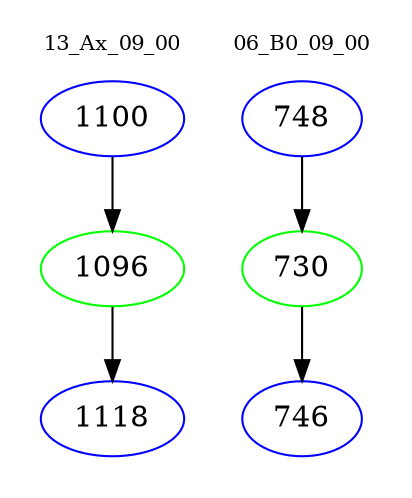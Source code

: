 digraph{
subgraph cluster_0 {
color = white
label = "13_Ax_09_00";
fontsize=10;
T0_1100 [label="1100", color="blue"]
T0_1100 -> T0_1096 [color="black"]
T0_1096 [label="1096", color="green"]
T0_1096 -> T0_1118 [color="black"]
T0_1118 [label="1118", color="blue"]
}
subgraph cluster_1 {
color = white
label = "06_B0_09_00";
fontsize=10;
T1_748 [label="748", color="blue"]
T1_748 -> T1_730 [color="black"]
T1_730 [label="730", color="green"]
T1_730 -> T1_746 [color="black"]
T1_746 [label="746", color="blue"]
}
}

